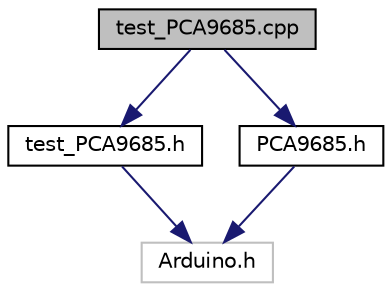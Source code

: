 digraph "test_PCA9685.cpp"
{
 // INTERACTIVE_SVG=YES
  edge [fontname="Helvetica",fontsize="10",labelfontname="Helvetica",labelfontsize="10"];
  node [fontname="Helvetica",fontsize="10",shape=record];
  Node1 [label="test_PCA9685.cpp",height=0.2,width=0.4,color="black", fillcolor="grey75", style="filled" fontcolor="black"];
  Node1 -> Node2 [color="midnightblue",fontsize="10",style="solid",fontname="Helvetica"];
  Node2 [label="test_PCA9685.h",height=0.2,width=0.4,color="black", fillcolor="white", style="filled",URL="$test___p_c_a9685_8h.html"];
  Node2 -> Node3 [color="midnightblue",fontsize="10",style="solid",fontname="Helvetica"];
  Node3 [label="Arduino.h",height=0.2,width=0.4,color="grey75", fillcolor="white", style="filled"];
  Node1 -> Node4 [color="midnightblue",fontsize="10",style="solid",fontname="Helvetica"];
  Node4 [label="PCA9685.h",height=0.2,width=0.4,color="black", fillcolor="white", style="filled",URL="$_p_c_a9685_8h.html",tooltip="Header file for PCA9685 class."];
  Node4 -> Node3 [color="midnightblue",fontsize="10",style="solid",fontname="Helvetica"];
}
